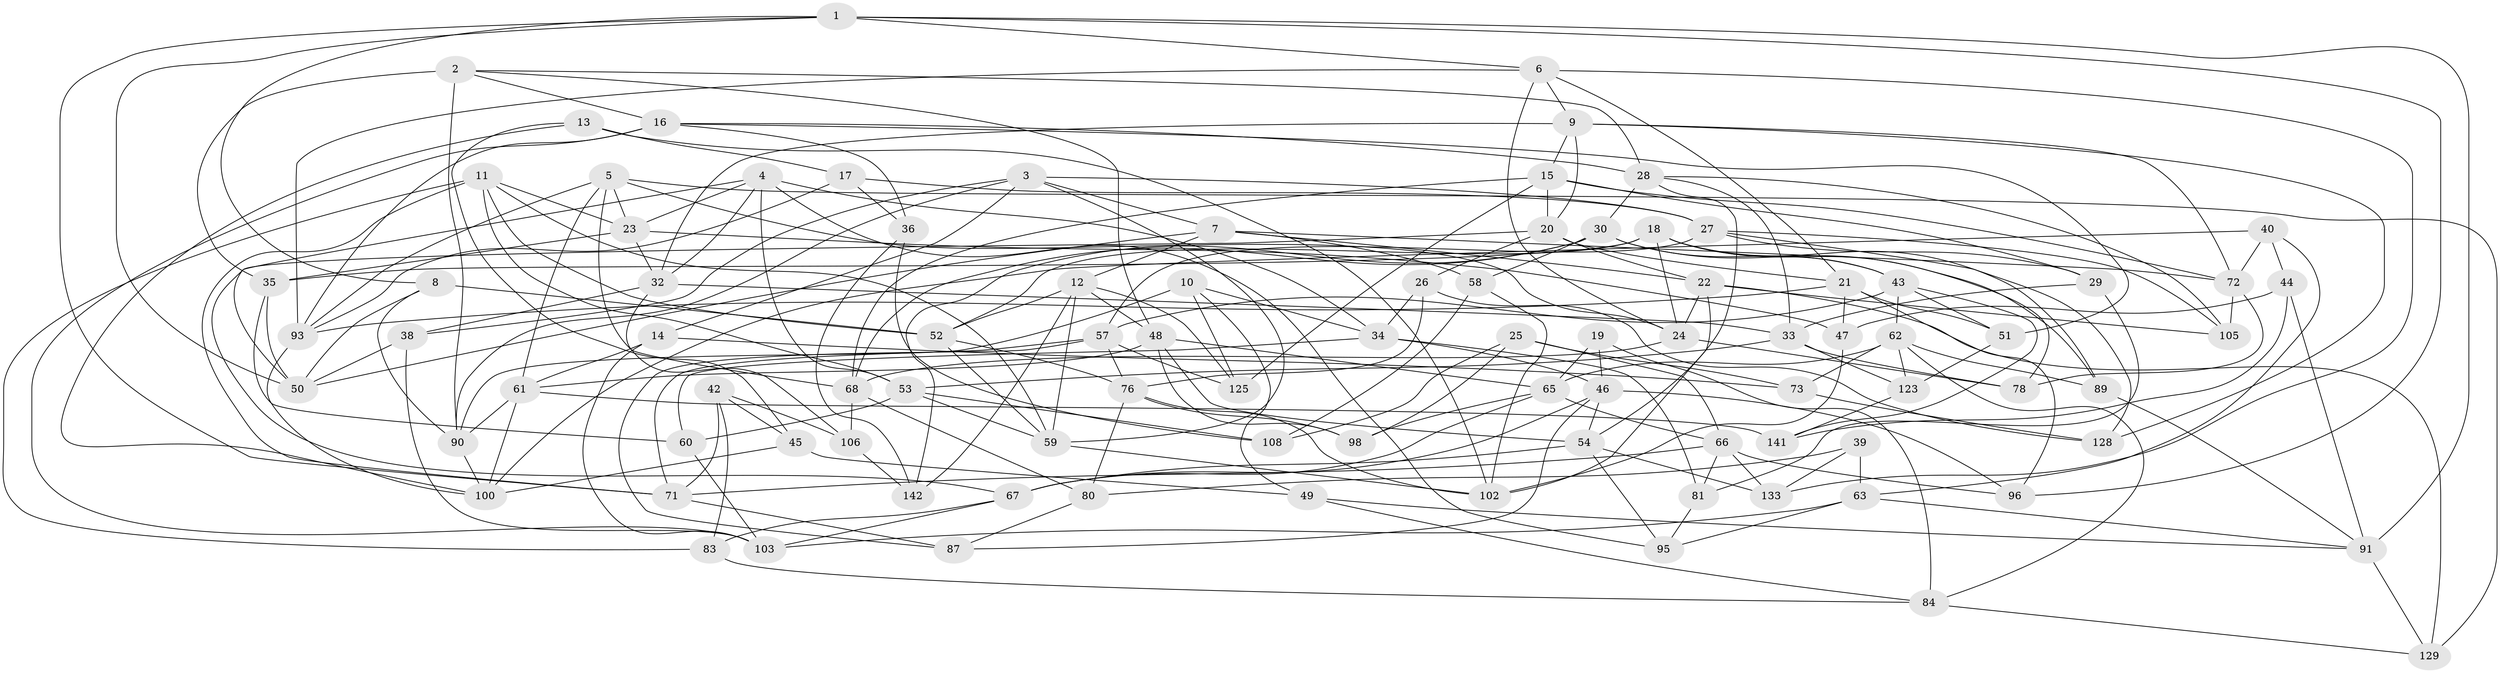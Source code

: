 // original degree distribution, {4: 1.0}
// Generated by graph-tools (version 1.1) at 2025/42/03/06/25 10:42:25]
// undirected, 92 vertices, 232 edges
graph export_dot {
graph [start="1"]
  node [color=gray90,style=filled];
  1 [super="+110"];
  2 [super="+86"];
  3 [super="+70"];
  4 [super="+64"];
  5 [super="+37"];
  6 [super="+135"];
  7 [super="+77"];
  8;
  9 [super="+101"];
  10;
  11 [super="+124"];
  12 [super="+31"];
  13;
  14;
  15 [super="+134"];
  16 [super="+117"];
  17;
  18 [super="+126"];
  19;
  20 [super="+41"];
  21 [super="+55"];
  22 [super="+109"];
  23 [super="+104"];
  24 [super="+120"];
  25;
  26;
  27 [super="+92"];
  28 [super="+79"];
  29;
  30 [super="+107"];
  32 [super="+111"];
  33 [super="+112"];
  34 [super="+136"];
  35 [super="+138"];
  36;
  38;
  39;
  40;
  42;
  43 [super="+132"];
  44;
  45;
  46 [super="+130"];
  47;
  48 [super="+56"];
  49;
  50 [super="+82"];
  51;
  52 [super="+114"];
  53 [super="+85"];
  54 [super="+97"];
  57 [super="+143"];
  58;
  59 [super="+74"];
  60;
  61 [super="+122"];
  62 [super="+69"];
  63 [super="+140"];
  65 [super="+131"];
  66 [super="+116"];
  67 [super="+119"];
  68 [super="+88"];
  71 [super="+75"];
  72 [super="+99"];
  73;
  76 [super="+121"];
  78;
  80;
  81;
  83;
  84 [super="+139"];
  87;
  89;
  90 [super="+113"];
  91 [super="+115"];
  93 [super="+94"];
  95;
  96;
  98;
  100 [super="+137"];
  102 [super="+118"];
  103 [super="+127"];
  105;
  106;
  108;
  123;
  125;
  128;
  129;
  133;
  141;
  142;
  1 -- 91;
  1 -- 96;
  1 -- 8;
  1 -- 71;
  1 -- 6;
  1 -- 50;
  2 -- 16;
  2 -- 35 [weight=2];
  2 -- 48;
  2 -- 28;
  2 -- 90;
  3 -- 38;
  3 -- 59;
  3 -- 27;
  3 -- 90;
  3 -- 14;
  3 -- 7;
  4 -- 95;
  4 -- 50;
  4 -- 53;
  4 -- 34;
  4 -- 23;
  4 -- 32;
  5 -- 129;
  5 -- 93;
  5 -- 61;
  5 -- 23;
  5 -- 68;
  5 -- 24;
  6 -- 21;
  6 -- 93;
  6 -- 9;
  6 -- 133;
  6 -- 24;
  7 -- 58;
  7 -- 12;
  7 -- 72;
  7 -- 50;
  7 -- 22;
  8 -- 52;
  8 -- 90;
  8 -- 50;
  9 -- 72;
  9 -- 20;
  9 -- 32;
  9 -- 128;
  9 -- 15;
  10 -- 49;
  10 -- 34;
  10 -- 125;
  10 -- 90;
  11 -- 53;
  11 -- 59;
  11 -- 52;
  11 -- 83;
  11 -- 71;
  11 -- 23;
  12 -- 48;
  12 -- 59;
  12 -- 125;
  12 -- 142;
  12 -- 52;
  13 -- 45;
  13 -- 17;
  13 -- 100;
  13 -- 102;
  14 -- 61;
  14 -- 73;
  14 -- 103;
  15 -- 29;
  15 -- 20;
  15 -- 125;
  15 -- 72;
  15 -- 68;
  16 -- 28;
  16 -- 103;
  16 -- 51;
  16 -- 36;
  16 -- 93;
  17 -- 93;
  17 -- 36;
  17 -- 27;
  18 -- 128;
  18 -- 52;
  18 -- 24;
  18 -- 78;
  18 -- 35;
  18 -- 43;
  19 -- 84 [weight=2];
  19 -- 65;
  19 -- 46;
  20 -- 22;
  20 -- 26;
  20 -- 21;
  20 -- 67;
  21 -- 47;
  21 -- 96;
  21 -- 51;
  21 -- 93;
  22 -- 105;
  22 -- 129;
  22 -- 102;
  22 -- 24;
  23 -- 47;
  23 -- 32;
  23 -- 35;
  24 -- 68;
  24 -- 78;
  25 -- 98;
  25 -- 73;
  25 -- 108;
  25 -- 66;
  26 -- 34;
  26 -- 128;
  26 -- 76;
  27 -- 89;
  27 -- 29;
  27 -- 105;
  27 -- 57;
  28 -- 33;
  28 -- 54;
  28 -- 105;
  28 -- 30;
  29 -- 81;
  29 -- 33;
  30 -- 58;
  30 -- 89;
  30 -- 43;
  30 -- 142;
  30 -- 68;
  32 -- 33;
  32 -- 106;
  32 -- 38;
  33 -- 53;
  33 -- 123;
  33 -- 78;
  34 -- 46;
  34 -- 81;
  34 -- 60;
  35 -- 50;
  35 -- 60;
  36 -- 142;
  36 -- 108;
  38 -- 103;
  38 -- 50;
  39 -- 133;
  39 -- 63 [weight=2];
  39 -- 80;
  40 -- 44;
  40 -- 100;
  40 -- 63;
  40 -- 72;
  42 -- 45;
  42 -- 71;
  42 -- 106;
  42 -- 83;
  43 -- 141;
  43 -- 51;
  43 -- 57;
  43 -- 62;
  44 -- 141;
  44 -- 47;
  44 -- 91;
  45 -- 100;
  45 -- 49;
  46 -- 67;
  46 -- 87;
  46 -- 96;
  46 -- 54;
  47 -- 102;
  48 -- 65;
  48 -- 98;
  48 -- 61;
  48 -- 54;
  49 -- 84;
  49 -- 91;
  51 -- 123;
  52 -- 59;
  52 -- 76;
  53 -- 60;
  53 -- 108;
  53 -- 59;
  54 -- 95;
  54 -- 67;
  54 -- 133;
  57 -- 71;
  57 -- 76;
  57 -- 125;
  57 -- 87;
  58 -- 102;
  58 -- 108;
  59 -- 102;
  60 -- 103;
  61 -- 141;
  61 -- 100;
  61 -- 90;
  62 -- 73;
  62 -- 65;
  62 -- 89;
  62 -- 123;
  62 -- 84;
  63 -- 95;
  63 -- 103;
  63 -- 91;
  65 -- 98;
  65 -- 66;
  65 -- 67;
  66 -- 133;
  66 -- 81;
  66 -- 71;
  66 -- 96;
  67 -- 83;
  67 -- 103;
  68 -- 106;
  68 -- 80;
  71 -- 87;
  72 -- 78;
  72 -- 105;
  73 -- 128;
  76 -- 98;
  76 -- 80;
  76 -- 102;
  80 -- 87;
  81 -- 95;
  83 -- 84;
  84 -- 129;
  89 -- 91;
  90 -- 100;
  91 -- 129;
  93 -- 100;
  106 -- 142;
  123 -- 141;
}
